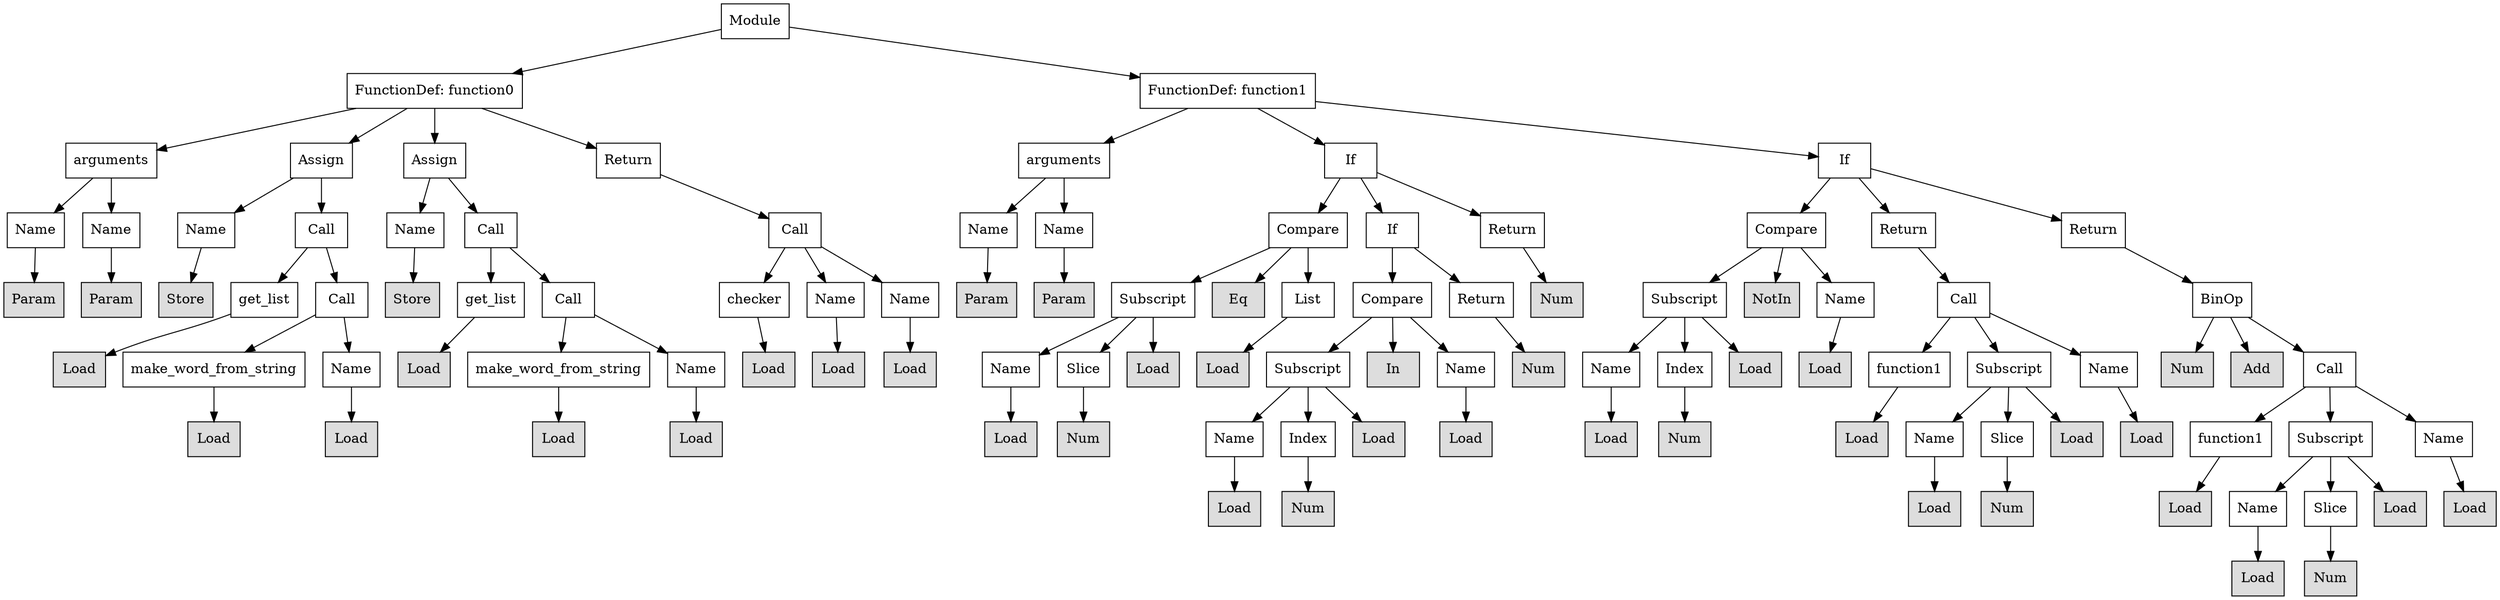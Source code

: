 digraph G {
n0 [shape=rect, label="Module"];
n1 [shape=rect, label="FunctionDef: function0"];
n2 [shape=rect, label="FunctionDef: function1"];
n3 [shape=rect, label="arguments"];
n4 [shape=rect, label="Assign"];
n5 [shape=rect, label="Assign"];
n6 [shape=rect, label="Return"];
n7 [shape=rect, label="arguments"];
n8 [shape=rect, label="If"];
n9 [shape=rect, label="If"];
n10 [shape=rect, label="Name"];
n11 [shape=rect, label="Name"];
n12 [shape=rect, label="Name"];
n13 [shape=rect, label="Call"];
n14 [shape=rect, label="Name"];
n15 [shape=rect, label="Call"];
n16 [shape=rect, label="Call"];
n17 [shape=rect, label="Name"];
n18 [shape=rect, label="Name"];
n19 [shape=rect, label="Compare"];
n20 [shape=rect, label="If"];
n21 [shape=rect, label="Return"];
n22 [shape=rect, label="Compare"];
n23 [shape=rect, label="Return"];
n24 [shape=rect, label="Return"];
n25 [shape=rect, label="Param" style="filled" fillcolor="#dddddd"];
n26 [shape=rect, label="Param" style="filled" fillcolor="#dddddd"];
n27 [shape=rect, label="Store" style="filled" fillcolor="#dddddd"];
n28 [shape=rect, label="get_list"];
n29 [shape=rect, label="Call"];
n30 [shape=rect, label="Store" style="filled" fillcolor="#dddddd"];
n31 [shape=rect, label="get_list"];
n32 [shape=rect, label="Call"];
n33 [shape=rect, label="checker"];
n34 [shape=rect, label="Name"];
n35 [shape=rect, label="Name"];
n36 [shape=rect, label="Param" style="filled" fillcolor="#dddddd"];
n37 [shape=rect, label="Param" style="filled" fillcolor="#dddddd"];
n38 [shape=rect, label="Subscript"];
n39 [shape=rect, label="Eq" style="filled" fillcolor="#dddddd"];
n40 [shape=rect, label="List"];
n41 [shape=rect, label="Compare"];
n42 [shape=rect, label="Return"];
n43 [shape=rect, label="Num" style="filled" fillcolor="#dddddd"];
n44 [shape=rect, label="Subscript"];
n45 [shape=rect, label="NotIn" style="filled" fillcolor="#dddddd"];
n46 [shape=rect, label="Name"];
n47 [shape=rect, label="Call"];
n48 [shape=rect, label="BinOp"];
n49 [shape=rect, label="Load" style="filled" fillcolor="#dddddd"];
n50 [shape=rect, label="make_word_from_string"];
n51 [shape=rect, label="Name"];
n52 [shape=rect, label="Load" style="filled" fillcolor="#dddddd"];
n53 [shape=rect, label="make_word_from_string"];
n54 [shape=rect, label="Name"];
n55 [shape=rect, label="Load" style="filled" fillcolor="#dddddd"];
n56 [shape=rect, label="Load" style="filled" fillcolor="#dddddd"];
n57 [shape=rect, label="Load" style="filled" fillcolor="#dddddd"];
n58 [shape=rect, label="Name"];
n59 [shape=rect, label="Slice"];
n60 [shape=rect, label="Load" style="filled" fillcolor="#dddddd"];
n61 [shape=rect, label="Load" style="filled" fillcolor="#dddddd"];
n62 [shape=rect, label="Subscript"];
n63 [shape=rect, label="In" style="filled" fillcolor="#dddddd"];
n64 [shape=rect, label="Name"];
n65 [shape=rect, label="Num" style="filled" fillcolor="#dddddd"];
n66 [shape=rect, label="Name"];
n67 [shape=rect, label="Index"];
n68 [shape=rect, label="Load" style="filled" fillcolor="#dddddd"];
n69 [shape=rect, label="Load" style="filled" fillcolor="#dddddd"];
n70 [shape=rect, label="function1"];
n71 [shape=rect, label="Subscript"];
n72 [shape=rect, label="Name"];
n73 [shape=rect, label="Num" style="filled" fillcolor="#dddddd"];
n74 [shape=rect, label="Add" style="filled" fillcolor="#dddddd"];
n75 [shape=rect, label="Call"];
n76 [shape=rect, label="Load" style="filled" fillcolor="#dddddd"];
n77 [shape=rect, label="Load" style="filled" fillcolor="#dddddd"];
n78 [shape=rect, label="Load" style="filled" fillcolor="#dddddd"];
n79 [shape=rect, label="Load" style="filled" fillcolor="#dddddd"];
n80 [shape=rect, label="Load" style="filled" fillcolor="#dddddd"];
n81 [shape=rect, label="Num" style="filled" fillcolor="#dddddd"];
n82 [shape=rect, label="Name"];
n83 [shape=rect, label="Index"];
n84 [shape=rect, label="Load" style="filled" fillcolor="#dddddd"];
n85 [shape=rect, label="Load" style="filled" fillcolor="#dddddd"];
n86 [shape=rect, label="Load" style="filled" fillcolor="#dddddd"];
n87 [shape=rect, label="Num" style="filled" fillcolor="#dddddd"];
n88 [shape=rect, label="Load" style="filled" fillcolor="#dddddd"];
n89 [shape=rect, label="Name"];
n90 [shape=rect, label="Slice"];
n91 [shape=rect, label="Load" style="filled" fillcolor="#dddddd"];
n92 [shape=rect, label="Load" style="filled" fillcolor="#dddddd"];
n93 [shape=rect, label="function1"];
n94 [shape=rect, label="Subscript"];
n95 [shape=rect, label="Name"];
n96 [shape=rect, label="Load" style="filled" fillcolor="#dddddd"];
n97 [shape=rect, label="Num" style="filled" fillcolor="#dddddd"];
n98 [shape=rect, label="Load" style="filled" fillcolor="#dddddd"];
n99 [shape=rect, label="Num" style="filled" fillcolor="#dddddd"];
n100 [shape=rect, label="Load" style="filled" fillcolor="#dddddd"];
n101 [shape=rect, label="Name"];
n102 [shape=rect, label="Slice"];
n103 [shape=rect, label="Load" style="filled" fillcolor="#dddddd"];
n104 [shape=rect, label="Load" style="filled" fillcolor="#dddddd"];
n105 [shape=rect, label="Load" style="filled" fillcolor="#dddddd"];
n106 [shape=rect, label="Num" style="filled" fillcolor="#dddddd"];
n0 -> n1;
n0 -> n2;
n1 -> n3;
n1 -> n4;
n1 -> n5;
n1 -> n6;
n2 -> n7;
n2 -> n8;
n2 -> n9;
n3 -> n10;
n3 -> n11;
n4 -> n12;
n4 -> n13;
n5 -> n14;
n5 -> n15;
n6 -> n16;
n7 -> n17;
n7 -> n18;
n8 -> n19;
n8 -> n20;
n8 -> n21;
n9 -> n22;
n9 -> n23;
n9 -> n24;
n10 -> n25;
n11 -> n26;
n12 -> n27;
n13 -> n28;
n13 -> n29;
n14 -> n30;
n15 -> n31;
n15 -> n32;
n16 -> n33;
n16 -> n34;
n16 -> n35;
n17 -> n36;
n18 -> n37;
n19 -> n38;
n19 -> n39;
n19 -> n40;
n20 -> n41;
n20 -> n42;
n21 -> n43;
n22 -> n44;
n22 -> n45;
n22 -> n46;
n23 -> n47;
n24 -> n48;
n28 -> n49;
n29 -> n50;
n29 -> n51;
n31 -> n52;
n32 -> n53;
n32 -> n54;
n33 -> n55;
n34 -> n56;
n35 -> n57;
n38 -> n58;
n38 -> n59;
n38 -> n60;
n40 -> n61;
n41 -> n62;
n41 -> n63;
n41 -> n64;
n42 -> n65;
n44 -> n66;
n44 -> n67;
n44 -> n68;
n46 -> n69;
n47 -> n70;
n47 -> n71;
n47 -> n72;
n48 -> n73;
n48 -> n74;
n48 -> n75;
n50 -> n76;
n51 -> n77;
n53 -> n78;
n54 -> n79;
n58 -> n80;
n59 -> n81;
n62 -> n82;
n62 -> n83;
n62 -> n84;
n64 -> n85;
n66 -> n86;
n67 -> n87;
n70 -> n88;
n71 -> n89;
n71 -> n90;
n71 -> n91;
n72 -> n92;
n75 -> n93;
n75 -> n94;
n75 -> n95;
n82 -> n96;
n83 -> n97;
n89 -> n98;
n90 -> n99;
n93 -> n100;
n94 -> n101;
n94 -> n102;
n94 -> n103;
n95 -> n104;
n101 -> n105;
n102 -> n106;
}

